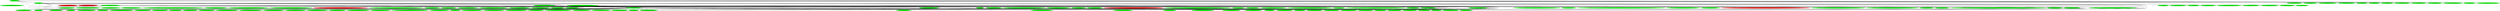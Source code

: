 strict digraph {


	"https://www.proficom.de/en/portfolio/lifecycle-management-integration" [ URL="?remoteUrl=https://www.proficom.de/en/portfolio/lifecycle-management-integration", fillcolor="green", style="filled",  weight=0 ];

	"https://www.linkedin.com/company/proficomag" [ URL="?remoteUrl=https://www.linkedin.com/company/proficomag", fillcolor="green", style="filled",  weight=0 ];

	"https://www.proficom.de/blog/tag/kuenstliche-intelligenz/" [ URL="?remoteUrl=https://www.proficom.de/blog/tag/kuenstliche-intelligenz/", fillcolor="green", style="filled",  weight=0 ];

	"https://www.proficom.de/team/tom-lange" [ URL="?remoteUrl=https://www.proficom.de/team/tom-lange", fillcolor="green", style="filled",  weight=0 ];

	"https://www.proficom.de/blog/tag/testen/" [ URL="?remoteUrl=https://www.proficom.de/blog/tag/testen/", fillcolor="green", style="filled",  weight=0 ];

	"https://www.proficom.de/portfolio/trainings/public-cloud" [ URL="?remoteUrl=https://www.proficom.de/portfolio/trainings/public-cloud", fillcolor="green", style="filled",  weight=0 ];

	"https://www.proficom.de" [ URL="?remoteUrl=https://www.proficom.de", fillcolor="green", style="filled",  weight=0 ];

	"https://www.proficom.de" -> "https://www.proficom.de/portfolio/software-support" [  weight=0 ];

	"https://www.proficom.de" -> "https://www.proficom.de/suche" [  weight=0 ];

	"https://www.proficom.de" -> "https://www.proficom.de/impressum" [  weight=0 ];

	"https://www.proficom.de" -> "javascript:linkTo_UnCryptMailto('ohssvGwyvmpjvt5kl', -7)" [  weight=0 ];

	"https://www.proficom.de" -> "https://www.proficom.de/portfolio/trainings" [  weight=0 ];

	"https://www.proficom.de" -> "https://www.proficom.de/karriere/jobs/bewerbungs-faq" [  weight=0 ];

	"https://www.proficom.de" -> "https://www.proficom.de/en" [  weight=0 ];

	"https://www.proficom.de" -> "https://www.proficom.de/karriere" [  weight=0 ];

	"https://www.proficom.de" -> "https://www.proficom.de/portfolio/application-performance-management" [  weight=0 ];

	"https://www.proficom.de" -> "https://www.proficom.de/portfolio/test-automation" [  weight=0 ];

	"https://www.proficom.de" -> "https://www.proficom.de/unternehmen/brand-kit" [  weight=0 ];

	"https://www.proficom.de" -> "https://www.proficom.de/unternehmen" [  weight=0 ];

	"https://www.proficom.de" -> "https://www.proficom.de/blog/wir-sind-offiziell-dynatrace-partner/" [  weight=0 ];

	"https://www.proficom.de" -> "https://www.proficom.de/unternehmen/team" [  weight=0 ];

	"https://www.proficom.de" -> "https://www.proficom.de/unternehmen/geschichte" [  weight=0 ];

	"https://www.proficom.de" -> "https://www.instagram.com/proficomde" [  weight=0 ];

	"https://www.proficom.de" -> "https://www.proficom.de/" [  weight=0 ];

	"https://www.proficom.de" -> "https://www.proficom.de/portfolio/lifecycle-management-integration" [  weight=0 ];

	"https://www.proficom.de" -> "https://www.proficom.de/portfolio/webinare" [  weight=0 ];

	"https://www.proficom.de" -> "https://www.proficom.de/portfolio/application-security" [  weight=0 ];

	"https://www.proficom.de" -> "tel:+49 (0) 351 440080" [  weight=0 ];

	"https://www.proficom.de" -> "https://www.proficom.de/blog" [  weight=0 ];

	"https://www.proficom.de" -> "https://www.proficom.de/portfolio/erfolgsfaktoren" [  weight=0 ];

	"https://www.proficom.de" -> "https://www.proficom.de/portfolio" [  weight=0 ];

	"https://www.proficom.de" -> "https://www.proficom.de/portfolio/agile-coaching" [  weight=0 ];

	"https://www.proficom.de" -> "https://www.proficom.de/portfolio/media-library" [  weight=0 ];

	"https://www.proficom.de" -> "https://www.proficom.de/blog/architekturwechsel-mit-selenium-grid-4-wie-gut-klappt-die-migration-zur-vorversion-und-was-sind-die-unterschiede/" [  weight=0 ];

	"https://www.proficom.de" -> "https://www.linkedin.com/company/proficomde" [  weight=0 ];

	"https://www.proficom.de" -> "https://www.proficom.de/portfolio/public-cloud" [  weight=0 ];

	"https://www.proficom.de" -> "https://www.proficom.de/unternehmen/referenzen" [  weight=0 ];

	"https://www.proficom.de" -> "https://www.proficom.de/unternehmen/partner" [  weight=0 ];

	"https://www.proficom.de" -> "https://www.proficom.de/datenschutz" [  weight=0 ];

	"https://www.proficom.de" -> "javascript:linkTo_UnCryptMailto('qjuuxIyaxorlxv7mn', -9)" [  weight=0 ];

	"https://www.proficom.de" -> "https://www.youtube.com/proficomde" [  weight=0 ];

	"https://www.proficom.de" -> "https://www.proficom.de/karriere/darum-proficom" [  weight=0 ];

	"https://www.proficom.de" -> "https://www.proficom.de/agb" [  weight=0 ];

	"https://www.proficom.de" -> "https://www.proficom.de/karriere/it-traineeprogramm" [  weight=0 ];

	"https://www.proficom.de" -> "https://www.proficom.de/portfolio/container" [  weight=0 ];

	"https://www.proficom.de" -> "https://www.proficom.de/karriere/darum-proficom/leben-in-dresden" [  weight=0 ];

	"https://www.proficom.de" -> "https://www.proficom.de/karriere/darum-proficom/benefits" [  weight=0 ];

	"https://www.proficom.de" -> "https://www.proficom.de/blog/testen-von-ki-risikofaktoren/" [  weight=0 ];

	"https://www.proficom.de" -> "https://www.proficom.de/karriere/jobs" [  weight=0 ];

	"https://www.proficom.de" -> "https://www.proficom.de" [  weight=0 ];

	"https://www.proficom.de" -> "https://www.proficom.de/blog/architekturwechsel-mit-selenium-grid-4-anwendung-in-der-praxis/" [  weight=0 ];

	"https://www.proficom.de" -> "https://www.proficom.de/portfolio/infrastructure-cloud-management" [  weight=0 ];

	"https://www.proficom.de/en/blog" [ URL="?remoteUrl=https://www.proficom.de/en/blog", fillcolor="green", style="filled",  weight=0 ];

	"https://www.proficom.de/blog/wir-sind-offiziell-dynatrace-partner/" [ URL="?remoteUrl=https://www.proficom.de/blog/wir-sind-offiziell-dynatrace-partner/", fillcolor="green", style="filled",  weight=0 ];

	"https://www.proficom.de/blog/wir-sind-offiziell-dynatrace-partner/" -> "https://www.linkedin.com/company/proficomag" [  weight=0 ];

	"https://www.proficom.de/blog/wir-sind-offiziell-dynatrace-partner/" -> "javascript:linkTo_UnCryptMailto('exiilWmolcfzlj5ab', -23)" [  weight=0 ];

	"https://www.proficom.de/blog/wir-sind-offiziell-dynatrace-partner/" -> "http://ct.de/-2467514" [  weight=0 ];

	"https://www.proficom.de/blog/wir-sind-offiziell-dynatrace-partner/" -> "https://www.xing.com/spi/shares/new?url=https%3A%2F%2Fwww.proficom.de%2Fblog%2Fwir-sind-offiziell-dynatrace-partner%2F" [  weight=0 ];

	"https://www.proficom.de/blog/wir-sind-offiziell-dynatrace-partner/" -> "https://www.proficom.de/portfolio/agile-coaching" [  weight=0 ];

	"https://www.proficom.de/blog/wir-sind-offiziell-dynatrace-partner/" -> "https://www.instagram.com/proficomde" [  weight=0 ];

	"https://www.proficom.de/blog/wir-sind-offiziell-dynatrace-partner/" -> "https://www.proficom.de/en/site-export" [  weight=0 ];

	"https://www.proficom.de/blog/wir-sind-offiziell-dynatrace-partner/" -> "https://www.proficom.de/karriere/it-traineeprogramm" [  weight=0 ];

	"https://www.proficom.de/blog/wir-sind-offiziell-dynatrace-partner/" -> "https://www.proficom.de/portfolio/lifecycle-management-integration" [  weight=0 ];

	"https://www.proficom.de/blog/wir-sind-offiziell-dynatrace-partner/" -> "https://www.proficom.de/agb" [  weight=0 ];

	"https://www.proficom.de/blog/wir-sind-offiziell-dynatrace-partner/" -> "https://www.proficom.de/blog/tag/application-performance-management/" [  weight=0 ];

	"https://www.proficom.de/blog/wir-sind-offiziell-dynatrace-partner/" -> "https://www.proficom.de" [  weight=0 ];

	"https://www.proficom.de/blog/wir-sind-offiziell-dynatrace-partner/" -> "https://www.proficom.de/unternehmen/partner" [  weight=0 ];

	"https://www.proficom.de/blog/wir-sind-offiziell-dynatrace-partner/" -> "https://www.proficom.de/blog/tag/dynatrace/" [  weight=0 ];

	"https://www.proficom.de/blog/wir-sind-offiziell-dynatrace-partner/" -> "https://www.proficom.de/blog" [  weight=0 ];

	"https://www.proficom.de/blog/wir-sind-offiziell-dynatrace-partner/" -> "https://www.proficom.de/blog/author/43c2e64a/" [  weight=0 ];

	"https://www.proficom.de/blog/wir-sind-offiziell-dynatrace-partner/" -> "https://www.proficom.de/portfolio/infrastructure-cloud-management" [  weight=0 ];

	"https://www.proficom.de/blog/wir-sind-offiziell-dynatrace-partner/" -> "https://www.linkedin.com/company/proficomde" [  weight=0 ];

	"https://www.proficom.de/blog/wir-sind-offiziell-dynatrace-partner/" -> "https://www.proficom.de/portfolio/application-security" [  weight=0 ];

	"https://www.proficom.de/blog/wir-sind-offiziell-dynatrace-partner/" -> "https://www.proficom.de/karriere/darum-proficom" [  weight=0 ];

	"https://www.proficom.de/blog/wir-sind-offiziell-dynatrace-partner/" -> "https://www.proficom.de/unternehmen/referenzen" [  weight=0 ];

	"https://www.proficom.de/blog/wir-sind-offiziell-dynatrace-partner/" -> "mailto://www.proficom.de?body=https%3A%2F%2Fwww.proficom.de%2Fblog%2Fwir-sind-offiziell-dynatrace-partner%2F&subject=Wir%20sind%20offizieller%20dynatrace-Partner%21" [  weight=0 ];

	"https://www.proficom.de/blog/wir-sind-offiziell-dynatrace-partner/" -> "https://www.proficom.de/unternehmen" [  weight=0 ];

	"https://www.proficom.de/blog/wir-sind-offiziell-dynatrace-partner/" -> "tel:+49 (0) 351 440080" [  weight=0 ];

	"https://www.proficom.de/blog/wir-sind-offiziell-dynatrace-partner/" -> "https://www.proficom.de/unternehmen/brand-kit" [  weight=0 ];

	"https://www.proficom.de/blog/wir-sind-offiziell-dynatrace-partner/" -> "https://www.linkedin.com/shareArticle?mini=true&url=https%3A%2F%2Fwww.proficom.de%2Fblog%2Fwir-sind-offiziell-dynatrace-partner%2F&title=Wir%20sind%20offizieller%20dynatrace-Partner%21" [  weight=0 ];

	"https://www.proficom.de/blog/wir-sind-offiziell-dynatrace-partner/" -> "https://www.proficom.de/portfolio/software-support" [  weight=0 ];

	"https://www.proficom.de/blog/wir-sind-offiziell-dynatrace-partner/" -> "https://www.proficom.de/" [  weight=0 ];

	"https://www.proficom.de/blog/wir-sind-offiziell-dynatrace-partner/" -> "https://www.proficom.de/site-export" [  weight=0 ];

	"https://www.proficom.de/blog/wir-sind-offiziell-dynatrace-partner/" -> "https://www.proficom.de/portfolio/application-performance-management" [  weight=0 ];

	"https://www.proficom.de/blog/wir-sind-offiziell-dynatrace-partner/" -> "https://www.proficom.de/impressum" [  weight=0 ];

	"https://www.proficom.de/blog/wir-sind-offiziell-dynatrace-partner/" -> "https://www.proficom.de/karriere/jobs" [  weight=0 ];

	"https://www.proficom.de/blog/wir-sind-offiziell-dynatrace-partner/" -> "https://www.xing.com/pages/proficomag" [  weight=0 ];

	"https://www.proficom.de/blog/wir-sind-offiziell-dynatrace-partner/" -> "https://www.proficom.de/portfolio/test-automation" [  weight=0 ];

	"https://www.proficom.de/blog/wir-sind-offiziell-dynatrace-partner/" -> "https://www.proficom.de/portfolio/erfolgsfaktoren" [  weight=0 ];

	"https://www.proficom.de/blog/wir-sind-offiziell-dynatrace-partner/" -> "https://www.proficom.de/karriere/jobs/bewerbungs-faq" [  weight=0 ];

	"https://www.proficom.de/blog/wir-sind-offiziell-dynatrace-partner/" -> "https://www.proficom.de/portfolio" [  weight=0 ];

	"https://www.proficom.de/blog/wir-sind-offiziell-dynatrace-partner/" -> "https://www.proficom.de/karriere/darum-proficom/leben-in-dresden" [  weight=0 ];

	"https://www.proficom.de/blog/wir-sind-offiziell-dynatrace-partner/" -> "https://www.proficom.de/suche" [  weight=0 ];

	"https://www.proficom.de/blog/wir-sind-offiziell-dynatrace-partner/" -> "https://www.proficom.de/portfolio/public-cloud" [  weight=0 ];

	"https://www.proficom.de/blog/wir-sind-offiziell-dynatrace-partner/" -> "https://www.proficom.de/portfolio/webinare" [  weight=0 ];

	"https://www.proficom.de/blog/wir-sind-offiziell-dynatrace-partner/" -> "https://www.proficom.de/blog/category/portfolio/" [  weight=0 ];

	"https://www.proficom.de/blog/wir-sind-offiziell-dynatrace-partner/" -> "https://www.proficom.de/karriere/darum-proficom/benefits" [  weight=0 ];

	"https://www.proficom.de/blog/wir-sind-offiziell-dynatrace-partner/" -> "https://www.proficom.de/blog//app/uploads/2022/09/Teaser_dynatrace-scaled.jpg" [  weight=0 ];

	"https://www.proficom.de/blog/wir-sind-offiziell-dynatrace-partner/" -> "https://www.proficom.de/portfolio/trainings" [  weight=0 ];

	"https://www.proficom.de/blog/wir-sind-offiziell-dynatrace-partner/" -> "https://www.proficom.de/karriere" [  weight=0 ];

	"https://www.proficom.de/blog/wir-sind-offiziell-dynatrace-partner/" -> "https://www.proficom.de/unternehmen/geschichte" [  weight=0 ];

	"https://www.proficom.de/blog/wir-sind-offiziell-dynatrace-partner/" -> "https://www.proficom.de/unternehmen/team" [  weight=0 ];

	"https://www.proficom.de/blog/wir-sind-offiziell-dynatrace-partner/" -> "https://www.facebook.com/sharer/sharer.php?u=https%3A%2F%2Fwww.proficom.de%2Fblog%2Fwir-sind-offiziell-dynatrace-partner%2F" [  weight=0 ];

	"https://www.proficom.de/blog/wir-sind-offiziell-dynatrace-partner/" -> "https://api.whatsapp.com/send?text=https%3A%2F%2Fwww.proficom.de%2Fblog%2Fwir-sind-offiziell-dynatrace-partner%2F%20Wir%20sind%20offizieller%20dynatrace-Partner%21" [  weight=0 ];

	"https://www.proficom.de/blog/wir-sind-offiziell-dynatrace-partner/" -> "https://www.proficom.de/portfolio/media-library" [  weight=0 ];

	"https://www.proficom.de/blog/wir-sind-offiziell-dynatrace-partner/" -> "https://www.youtube.com/proficomde" [  weight=0 ];

	"https://www.proficom.de/blog/wir-sind-offiziell-dynatrace-partner/" -> "https://www.proficom.de/team/proficom" [  weight=0 ];

	"https://www.proficom.de/blog/wir-sind-offiziell-dynatrace-partner/" -> "javascript:linkTo_UnCryptMailto('mfqqtEuwtknhtr3ij', -5)" [  weight=0 ];

	"https://www.proficom.de/blog/wir-sind-offiziell-dynatrace-partner/" -> "https://www.proficom.de/portfolio/container" [  weight=0 ];

	"https://www.proficom.de/blog/wir-sind-offiziell-dynatrace-partner/" -> "https://www.proficom.de/datenschutz" [  weight=0 ];

	"javascript:linkTo_UnCryptMailto('ohssvGwyvmpjvt5kl', -7)" [ URL="?remoteUrl=javascript:linkTo_UnCryptMailto('ohssvGwyvmpjvt5kl', -7)", fillcolor="red", style="filled",  weight=0 ];

	"https://www.proficom.de/en/portfolio/media-library" [ URL="?remoteUrl=https://www.proficom.de/en/portfolio/media-library", fillcolor="green", style="filled",  weight=0 ];

	"https://www.proficom.de/blog/author/6bea04fb/" [ URL="?remoteUrl=https://www.proficom.de/blog/author/6bea04fb/", fillcolor="green", style="filled",  weight=0 ];

	"https://www.proficom.de/blog/events" [ URL="?remoteUrl=https://www.proficom.de/blog/events", fillcolor="green", style="filled",  weight=0 ];

	"https://www.proficom.de/blog/architekturwechsel-mit-selenium-grid-4-wie-gut-klappt-die-migration-zur-vorversion-und-was-sind-die-unterschiede" [ URL="?remoteUrl=https://www.proficom.de/blog/architekturwechsel-mit-selenium-grid-4-wie-gut-klappt-die-migration-zur-vorversion-und-was-sind-die-unterschiede", fillcolor="green", style="filled",  weight=0 ];

	"https://www.proficom.de/en/portfolio/webinars" [ URL="?remoteUrl=https://www.proficom.de/en/portfolio/webinars", fillcolor="green", style="filled",  weight=0 ];

	"https://www.proficom.de/en/portfolio/application-performance-management" [ URL="?remoteUrl=https://www.proficom.de/en/portfolio/application-performance-management", fillcolor="green", style="filled",  weight=0 ];

	"https://www.proficom.de/blog//app/uploads/2022/09/Teaser_dynatrace-scaled.jpg" [ URL="?remoteUrl=https://www.proficom.de/blog//app/uploads/2022/09/Teaser_dynatrace-scaled.jpg", fillcolor="green", style="filled",  weight=0 ];

	"https://www.proficom.de/portfolio/trainings/angebot/ansible-basics-1-1" [ URL="?remoteUrl=https://www.proficom.de/portfolio/trainings/angebot/ansible-basics-1-1", fillcolor="green", style="filled",  weight=0 ];

	"https://www.proficom.de/blog/testen-von-ki-qualitaetsmerkmale-im-fokus/" [ URL="?remoteUrl=https://www.proficom.de/blog/testen-von-ki-qualitaetsmerkmale-im-fokus/", fillcolor="green", style="filled",  weight=0 ];

	"https://www.proficom.de/unternehmen/partner" [ URL="?remoteUrl=https://www.proficom.de/unternehmen/partner", fillcolor="green", style="filled",  weight=0 ];

	"https://www.proficom.de/en" [ URL="?remoteUrl=https://www.proficom.de/en", fillcolor="green", style="filled",  weight=0 ];

	"https://www.proficom.de/en" -> "https://www.proficom.de/en/portfolio/success-factors" [  weight=0 ];

	"https://www.proficom.de/en" -> "https://www.linkedin.com/company/proficomde" [  weight=0 ];

	"https://www.proficom.de/en" -> "https://www.proficom.de/en/portfolio/software-support" [  weight=0 ];

	"https://www.proficom.de/en" -> "https://www.proficom.de/en/portfolio/trainings" [  weight=0 ];

	"https://www.proficom.de/en" -> "tel:+49 (0) 351 440080" [  weight=0 ];

	"https://www.proficom.de/en" -> "https://www.proficom.de/en/company" [  weight=0 ];

	"https://www.proficom.de/en" -> "https://www.proficom.de/en/portfolio/media-library" [  weight=0 ];

	"https://www.proficom.de/en" -> "https://www.proficom.de/en/portfolio/container" [  weight=0 ];

	"https://www.proficom.de/en" -> "javascript:linkTo_UnCryptMailto('tmxxaLbdaruoay:pq', -12)" [  weight=0 ];

	"https://www.proficom.de/en" -> "https://www.proficom.de/en/portfolio/public-cloud" [  weight=0 ];

	"https://www.proficom.de/en" -> "https://www.proficom.de/en/blog" [  weight=0 ];

	"https://www.proficom.de/en" -> "https://www.instagram.com/proficomde" [  weight=0 ];

	"https://www.proficom.de/en" -> "https://www.proficom.de/en/privacy-policy" [  weight=0 ];

	"https://www.proficom.de/en" -> "https://www.proficom.de/en/portfolio/application-security" [  weight=0 ];

	"https://www.proficom.de/en" -> "https://www.proficom.de/en/portfolio/test-automation" [  weight=0 ];

	"https://www.proficom.de/en" -> "https://www.proficom.de/en/suche" [  weight=0 ];

	"https://www.proficom.de/en" -> "https://www.proficom.de/en/portfolio/webinars" [  weight=0 ];

	"https://www.proficom.de/en" -> "https://www.proficom.de" [  weight=0 ];

	"https://www.proficom.de/en" -> "https://www.proficom.de/en/career" [  weight=0 ];

	"https://www.proficom.de/en" -> "https://www.proficom.de/en/portfolio" [  weight=0 ];

	"https://www.proficom.de/en" -> "https://www.proficom.de/" [  weight=0 ];

	"https://www.proficom.de/en" -> "https://www.proficom.de/en/company/references" [  weight=0 ];

	"https://www.proficom.de/en" -> "https://www.proficom.de/en/company/partners" [  weight=0 ];

	"https://www.proficom.de/en" -> "https://www.proficom.de/en/company/history" [  weight=0 ];

	"https://www.proficom.de/en" -> "https://www.youtube.com/proficomde" [  weight=0 ];

	"https://www.proficom.de/en" -> "https://www.proficom.de/en" [  weight=0 ];

	"https://www.proficom.de/en" -> "https://www.proficom.de/en/portfolio/lifecycle-management-integration" [  weight=0 ];

	"https://www.proficom.de/en" -> "javascript:linkTo_UnCryptMailto('wpaadOegduxrdb-st', -15)" [  weight=0 ];

	"https://www.proficom.de/en" -> "https://www.proficom.de/blog/events" [  weight=0 ];

	"https://www.proficom.de/en" -> "https://www.proficom.de/en/imprint" [  weight=0 ];

	"https://www.proficom.de/en" -> "https://www.proficom.de/en/portfolio/application-performance-management" [  weight=0 ];

	"https://www.proficom.de/en" -> "https://www.proficom.de/en/portfolio/infrastructure-cloud-management" [  weight=0 ];

	"javascript:linkTo_UnCryptMailto('halloZproficom8de', -26)" [ URL="?remoteUrl=javascript:linkTo_UnCryptMailto('halloZproficom8de', -26)", fillcolor="green", style="filled",  weight=0 ];

	"javascript:linkTo_UnCryptMailto('qjuuxIyaxorlxv7mn', -9)" [ URL="?remoteUrl=javascript:linkTo_UnCryptMailto('qjuuxIyaxorlxv7mn', -9)", fillcolor="red", style="filled",  weight=0 ];

	"https://www.linkedin.com/in/michael-l%C3%B6tzsch-a382a0149/" [ URL="?remoteUrl=https://www.linkedin.com/in/michael-l%C3%B6tzsch-a382a0149/", fillcolor="green", style="filled",  weight=0 ];

	"https://www.proficom.de/portfolio/public-cloud/weg-in-die-cloud" [ URL="?remoteUrl=https://www.proficom.de/portfolio/public-cloud/weg-in-die-cloud", fillcolor="green", style="filled",  weight=0 ];

	"https://www.proficom.de/impressum" [ URL="?remoteUrl=https://www.proficom.de/impressum", fillcolor="green", style="filled",  weight=0 ];

	"https://www.proficom.de/" [ URL="?remoteUrl=https://www.proficom.de/", fillcolor="green", style="filled",  weight=0 ];

	"https://www.proficom.de/team/franz-nolasco" [ URL="?remoteUrl=https://www.proficom.de/team/franz-nolasco", fillcolor="green", style="filled",  weight=0 ];

	"https://www.proficom.de/portfolio/public-cloud/cloud-automation" [ URL="?remoteUrl=https://www.proficom.de/portfolio/public-cloud/cloud-automation", fillcolor="green", style="filled",  weight=0 ];

	"javascript:linkTo_UnCryptMailto('mfqqtEuwtknhtr3ij', -5)" [ URL="?remoteUrl=javascript:linkTo_UnCryptMailto('mfqqtEuwtknhtr3ij', -5)", fillcolor="green", style="filled",  weight=0 ];

	"https://www.proficom.de/blog/testen-von-ki-ein-tiefer-einblick/" [ URL="?remoteUrl=https://www.proficom.de/blog/testen-von-ki-ein-tiefer-einblick/", fillcolor="green", style="filled",  weight=0 ];

	"https://www.proficom.de/en/company/references" [ URL="?remoteUrl=https://www.proficom.de/en/company/references", fillcolor="green", style="filled",  weight=0 ];

	"https://www.xing.com/profile/Michael_Loetzsch2/cv" [ URL="?remoteUrl=https://www.xing.com/profile/Michael_Loetzsch2/cv", fillcolor="green", style="filled",  weight=0 ];

	"https://www.proficom.de/blog" [ URL="?remoteUrl=https://www.proficom.de/blog", fillcolor="green", style="filled",  weight=0 ];

	"https://www.proficom.de/portfolio/test-automation" [ URL="?remoteUrl=https://www.proficom.de/portfolio/test-automation", fillcolor="green", style="filled",  weight=0 ];

	"https://www.xing.com/pages/proficomag" [ URL="?remoteUrl=https://www.xing.com/pages/proficomag", fillcolor="green", style="filled",  weight=0 ];

	"https://www.instagram.com/proficomde" [ URL="?remoteUrl=https://www.instagram.com/proficomde", fillcolor="green", style="filled",  weight=0 ];

	"https://www.linkedin.com/shareArticle?mini=true&url=https%3A%2F%2Fwww.proficom.de%2Fblog%2Ftesten-von-ki-risikofaktoren%2F&title=Testen%20von%20KI%3A%20Risikofaktoren" [ URL="?remoteUrl=https://www.linkedin.com/shareArticle?mini=true&url=https%3A%2F%2Fwww.proficom.de%2Fblog%2Ftesten-von-ki-risikofaktoren%2F&title=Testen%20von%20KI%3A%20Risikofaktoren", fillcolor="green", style="filled",  weight=0 ];

	"https://api.whatsapp.com/send?text=https%3A%2F%2Fwww.proficom.de%2Fblog%2Farchitekturwechsel-mit-selenium-grid-4-anwendung-in-der-praxis%2F%20Architekturwechsel%20mit%20Selenium%20Grid%204%20%E2%80%93%20Anwendung%20in%20der%20Praxis" [ URL="?remoteUrl=https://api.whatsapp.com/send?text=https%3A%2F%2Fwww.proficom.de%2Fblog%2Farchitekturwechsel-mit-selenium-grid-4-anwendung-in-der-praxis%2F%20Architekturwechsel%20mit%20Selenium%20Grid%204%20%E2%80%93%20Anwendung%20in%20der%20Praxis", fillcolor="green", style="filled",  weight=0 ];

	"https://www.proficom.de/blog/architekturwechsel-mit-selenium-grid-4-wie-gut-klappt-die-migration-zur-vorversion-und-was-sind-die-unterschiede/" [ URL="?remoteUrl=https://www.proficom.de/blog/architekturwechsel-mit-selenium-grid-4-wie-gut-klappt-die-migration-zur-vorversion-und-was-sind-die-unterschiede/", fillcolor="green", style="filled",  weight=0 ];

	"https://www.proficom.de/unternehmen/team" [ URL="?remoteUrl=https://www.proficom.de/unternehmen/team", fillcolor="green", style="filled",  weight=0 ];

	"https://www.wired.com/story/chatgpt-poem-forever-security-roundup/" [ URL="?remoteUrl=https://www.wired.com/story/chatgpt-poem-forever-security-roundup/", fillcolor="green", style="filled",  weight=0 ];

	"https://www.proficom.de/karriere/darum-proficom" [ URL="?remoteUrl=https://www.proficom.de/karriere/darum-proficom", fillcolor="green", style="filled",  weight=0 ];

	"https://api.whatsapp.com/send?text=https%3A%2F%2Fwww.proficom.de%2Fblog%2Fwir-sind-offiziell-dynatrace-partner%2F%20Wir%20sind%20offizieller%20dynatrace-Partner%21" [ URL="?remoteUrl=https://api.whatsapp.com/send?text=https%3A%2F%2Fwww.proficom.de%2Fblog%2Fwir-sind-offiziell-dynatrace-partner%2F%20Wir%20sind%20offizieller%20dynatrace-Partner%21", fillcolor="green", style="filled",  weight=0 ];

	"https://www.proficom.de/blog/so-entsteht-eine-proficom-webinarserie/" [ URL="?remoteUrl=https://www.proficom.de/blog/so-entsteht-eine-proficom-webinarserie/", fillcolor="green", style="filled",  weight=0 ];

	"tel:+49 (0) 351 440080" [ URL="?remoteUrl=tel:+49 (0) 351 440080", fillcolor="green", style="filled",  weight=0 ];

	"https://www.proficom.de/en/company" [ URL="?remoteUrl=https://www.proficom.de/en/company", fillcolor="green", style="filled",  weight=0 ];

	"https://www.proficom.de/en/career" [ URL="?remoteUrl=https://www.proficom.de/en/career", fillcolor="green", style="filled",  weight=0 ];

	"https://www.xing.com/spi/shares/new?url=https%3A%2F%2Fwww.proficom.de%2Fblog%2Ftesten-von-ki-risikofaktoren%2F" [ URL="?remoteUrl=https://www.xing.com/spi/shares/new?url=https%3A%2F%2Fwww.proficom.de%2Fblog%2Ftesten-von-ki-risikofaktoren%2F", fillcolor="green", style="filled",  weight=0 ];

	"https://www.proficom.de/karriere/jobs/bewerbungs-faq" [ URL="?remoteUrl=https://www.proficom.de/karriere/jobs/bewerbungs-faq", fillcolor="green", style="filled",  weight=0 ];

	"https://www.proficom.de/en/privacy-policy" [ URL="?remoteUrl=https://www.proficom.de/en/privacy-policy", fillcolor="green", style="filled",  weight=0 ];

	"https://www.linkedin.com/company/proficomde" [ URL="?remoteUrl=https://www.linkedin.com/company/proficomde", fillcolor="green", style="filled",  weight=0 ];

	"mailto://www.proficom.de?body=https%3A%2F%2Fwww.proficom.de%2Fblog%2Fwir-sind-offiziell-dynatrace-partner%2F&subject=Wir%20sind%20offizieller%20dynatrace-Partner%21" [ URL="?remoteUrl=mailto://www.proficom.de?body=https%3A%2F%2Fwww.proficom.de%2Fblog%2Fwir-sind-offiziell-dynatrace-partner%2F&subject=Wir%20sind%20offizieller%20dynatrace-Partner%21", fillcolor="red", style="filled",  weight=0 ];

	"https://www.proficom.de/en/portfolio/trainings" [ URL="?remoteUrl=https://www.proficom.de/en/portfolio/trainings", fillcolor="green", style="filled",  weight=0 ];

	"https://www.proficom.de/blog//app/uploads/2024/01/202402_Selenium-Grid-3-auf-4_fnolasco_part2.jpg" [ URL="?remoteUrl=https://www.proficom.de/blog//app/uploads/2024/01/202402_Selenium-Grid-3-auf-4_fnolasco_part2.jpg", fillcolor="green", style="filled",  weight=0 ];

	"https://www.facebook.com/sharer/sharer.php?u=https%3A%2F%2Fwww.proficom.de%2Fblog%2Ftesten-von-ki-risikofaktoren%2F" [ URL="?remoteUrl=https://www.facebook.com/sharer/sharer.php?u=https%3A%2F%2Fwww.proficom.de%2Fblog%2Ftesten-von-ki-risikofaktoren%2F", fillcolor="green", style="filled",  weight=0 ];

	"https://www.proficom.de/unternehmen/geschichte" [ URL="?remoteUrl=https://www.proficom.de/unternehmen/geschichte", fillcolor="green", style="filled",  weight=0 ];

	"https://www.proficom.de/en/portfolio/container" [ URL="?remoteUrl=https://www.proficom.de/en/portfolio/container", fillcolor="green", style="filled",  weight=0 ];

	"https://www.proficom.de/blog/category/portfolio/" [ URL="?remoteUrl=https://www.proficom.de/blog/category/portfolio/", fillcolor="green", style="filled",  weight=0 ];

	"https://www.proficom.de/portfolio/public-cloud/cloud-security" [ URL="?remoteUrl=https://www.proficom.de/portfolio/public-cloud/cloud-security", fillcolor="green", style="filled",  weight=0 ];

	"https://www.proficom.de/blog/automatisierung-und-application-monitoring-wir-waren-beim-accompio-it-expert-day/" [ URL="?remoteUrl=https://www.proficom.de/blog/automatisierung-und-application-monitoring-wir-waren-beim-accompio-it-expert-day/", fillcolor="green", style="filled",  weight=0 ];

	"https://www.youtube.com/proficomde" [ URL="?remoteUrl=https://www.youtube.com/proficomde", fillcolor="green", style="filled",  weight=0 ];

	"https://www.proficom.de/blog/author/43c2e64a/" [ URL="?remoteUrl=https://www.proficom.de/blog/author/43c2e64a/", fillcolor="green", style="filled",  weight=0 ];

	"https://www.proficom.de/en/portfolio/success-factors" [ URL="?remoteUrl=https://www.proficom.de/en/portfolio/success-factors", fillcolor="green", style="filled",  weight=0 ];

	"https://www.proficom.de/team/proficom" [ URL="?remoteUrl=https://www.proficom.de/team/proficom", fillcolor="green", style="filled",  weight=0 ];

	"https://www.proficom.de/en/site-export" [ URL="?remoteUrl=https://www.proficom.de/en/site-export", fillcolor="green", style="filled",  weight=0 ];

	"https://www.proficom.de/en/company/history" [ URL="?remoteUrl=https://www.proficom.de/en/company/history", fillcolor="green", style="filled",  weight=0 ];

	"mailto://www.proficom.de?body=https%3A%2F%2Fwww.proficom.de%2Fblog%2Ftesten-von-ki-risikofaktoren%2F&subject=Testen%20von%20KI%3A%20Risikofaktoren" [ URL="?remoteUrl=mailto://www.proficom.de?body=https%3A%2F%2Fwww.proficom.de%2Fblog%2Ftesten-von-ki-risikofaktoren%2F&subject=Testen%20von%20KI%3A%20Risikofaktoren", fillcolor="red", style="filled",  weight=0 ];

	"https://www.proficom.de/portfolio/container" [ URL="?remoteUrl=https://www.proficom.de/portfolio/container", fillcolor="green", style="filled",  weight=0 ];

	"javascript:linkTo_UnCryptMailto('wpaadOegduxrdb-st', -15)" [ URL="?remoteUrl=javascript:linkTo_UnCryptMailto('wpaadOegduxrdb-st', -15)", fillcolor="green", style="filled",  weight=0 ];

	"javascript:linkTo_UnCryptMailto('gzkknYoqnehbnl7cd', -25)" [ URL="?remoteUrl=javascript:linkTo_UnCryptMailto('gzkknYoqnehbnl7cd', -25)", fillcolor="green", style="filled",  weight=0 ];

	"https://www.proficom.de/blog/tag/dynatrace/" [ URL="?remoteUrl=https://www.proficom.de/blog/tag/dynatrace/", fillcolor="green", style="filled",  weight=0 ];

	"https://www.proficom.de/en/suche" [ URL="?remoteUrl=https://www.proficom.de/en/suche", fillcolor="green", style="filled",  weight=0 ];

	"https://api.whatsapp.com/send?text=https%3A%2F%2Fwww.proficom.de%2Fblog%2Ftesten-von-ki-risikofaktoren%2F%20Testen%20von%20KI%3A%20Risikofaktoren" [ URL="?remoteUrl=https://api.whatsapp.com/send?text=https%3A%2F%2Fwww.proficom.de%2Fblog%2Ftesten-von-ki-risikofaktoren%2F%20Testen%20von%20KI%3A%20Risikofaktoren", fillcolor="green", style="filled",  weight=0 ];

	"https://www.proficom.de/portfolio/application-performance-management" [ URL="?remoteUrl=https://www.proficom.de/portfolio/application-performance-management", fillcolor="green", style="filled",  weight=0 ];

	"https://www.proficom.de/karriere/darum-proficom/benefits" [ URL="?remoteUrl=https://www.proficom.de/karriere/darum-proficom/benefits", fillcolor="green", style="filled",  weight=0 ];

	"https://www.proficom.de/blog/tag/testen-von-ki" [ URL="?remoteUrl=https://www.proficom.de/blog/tag/testen-von-ki", fillcolor="green", style="filled",  weight=0 ];

	"javascript:linkTo_UnCryptMailto('exiilWmolcfzlj5ab', -23)" [ URL="?remoteUrl=javascript:linkTo_UnCryptMailto('exiilWmolcfzlj5ab', -23)", fillcolor="green", style="filled",  weight=0 ];

	"https://www.proficom.de/blog/testen-von-ki-risikofaktoren/" [ URL="?remoteUrl=https://www.proficom.de/blog/testen-von-ki-risikofaktoren/", fillcolor="green", style="filled",  weight=0 ];

	"https://www.proficom.de/blog/testen-von-ki-risikofaktoren/" -> "https://www.proficom.de/unternehmen/brand-kit" [  weight=0 ];

	"https://www.proficom.de/blog/testen-von-ki-risikofaktoren/" -> "https://www.proficom.de/karriere/jobs/bewerbungs-faq" [  weight=0 ];

	"https://www.proficom.de/blog/testen-von-ki-risikofaktoren/" -> "https://www.proficom.de/portfolio/erfolgsfaktoren" [  weight=0 ];

	"https://www.proficom.de/blog/testen-von-ki-risikofaktoren/" -> "https://www.linkedin.com/company/proficomde" [  weight=0 ];

	"https://www.proficom.de/blog/testen-von-ki-risikofaktoren/" -> "https://www.proficom.de/unternehmen/geschichte" [  weight=0 ];

	"https://www.proficom.de/blog/testen-von-ki-risikofaktoren/" -> "https://www.proficom.de/en/site-export" [  weight=0 ];

	"https://www.proficom.de/blog/testen-von-ki-risikofaktoren/" -> "https://www.proficom.de/portfolio/media-library" [  weight=0 ];

	"https://www.proficom.de/blog/testen-von-ki-risikofaktoren/" -> "https://www.proficom.de/blog/tag/testen-von-ki/" [  weight=0 ];

	"https://www.proficom.de/blog/testen-von-ki-risikofaktoren/" -> "https://www.proficom.de/portfolio/container" [  weight=0 ];

	"https://www.proficom.de/blog/testen-von-ki-risikofaktoren/" -> "https://www.proficom.de/blog/testen-von-ki-ein-tiefer-einblick/" [  weight=0 ];

	"https://www.proficom.de/blog/testen-von-ki-risikofaktoren/" -> "https://www.proficom.de/suche" [  weight=0 ];

	"https://www.proficom.de/blog/testen-von-ki-risikofaktoren/" -> "https://www.istqb.org/certifications/artificial-inteligence-tester" [  weight=0 ];

	"https://www.proficom.de/blog/testen-von-ki-risikofaktoren/" -> "https://www.youtube.com/proficomde" [  weight=0 ];

	"https://www.proficom.de/blog/testen-von-ki-risikofaktoren/" -> "https://www.linkedin.com/shareArticle?mini=true&url=https%3A%2F%2Fwww.proficom.de%2Fblog%2Ftesten-von-ki-risikofaktoren%2F&title=Testen%20von%20KI%3A%20Risikofaktoren" [  weight=0 ];

	"https://www.proficom.de/blog/testen-von-ki-risikofaktoren/" -> "https://www.proficom.de/blog/testen-von-ki-qualitaetsmerkmale-im-fokus/" [  weight=0 ];

	"https://www.proficom.de/blog/testen-von-ki-risikofaktoren/" -> "https://www.proficom.de/blog/author/6bea04fb/" [  weight=0 ];

	"https://www.proficom.de/blog/testen-von-ki-risikofaktoren/" -> "https://www.proficom.de/karriere/jobs" [  weight=0 ];

	"https://www.proficom.de/blog/testen-von-ki-risikofaktoren/" -> "https://www.proficom.de/unternehmen/team" [  weight=0 ];

	"https://www.proficom.de/blog/testen-von-ki-risikofaktoren/" -> "https://www.proficom.de/team/tom-lange" [  weight=0 ];

	"https://www.proficom.de/blog/testen-von-ki-risikofaktoren/" -> "https://www.facebook.com/sharer/sharer.php?u=https%3A%2F%2Fwww.proficom.de%2Fblog%2Ftesten-von-ki-risikofaktoren%2F" [  weight=0 ];

	"https://www.proficom.de/blog/testen-von-ki-risikofaktoren/" -> "https://www.proficom.de/portfolio/trainings" [  weight=0 ];

	"https://www.proficom.de/blog/testen-von-ki-risikofaktoren/" -> "https://www.proficom.de/portfolio/public-cloud" [  weight=0 ];

	"https://www.proficom.de/blog/testen-von-ki-risikofaktoren/" -> "https://www.proficom.de/portfolio/application-security" [  weight=0 ];

	"https://www.proficom.de/blog/testen-von-ki-risikofaktoren/" -> "https://www.proficom.de/unternehmen/partner" [  weight=0 ];

	"https://www.proficom.de/blog/testen-von-ki-risikofaktoren/" -> "https://www.proficom.de/unternehmen" [  weight=0 ];

	"https://www.proficom.de/blog/testen-von-ki-risikofaktoren/" -> "https://www.proficom.de/blog//app/uploads/2024/03/20240214_Testen-von-KI_tlange.jpg" [  weight=0 ];

	"https://www.proficom.de/blog/testen-von-ki-risikofaktoren/" -> "https://www.proficom.de/portfolio/lifecycle-management-integration" [  weight=0 ];

	"https://www.proficom.de/blog/testen-von-ki-risikofaktoren/" -> "https://www.instagram.com/proficomde" [  weight=0 ];

	"https://www.proficom.de/blog/testen-von-ki-risikofaktoren/" -> "https://www.proficom.de/blog/tag/kuenstliche-intelligenz/" [  weight=0 ];

	"https://www.proficom.de/blog/testen-von-ki-risikofaktoren/" -> "https://www.proficom.de/unternehmen/referenzen" [  weight=0 ];

	"https://www.proficom.de/blog/testen-von-ki-risikofaktoren/" -> "https://www.proficom.de/impressum" [  weight=0 ];

	"https://www.proficom.de/blog/testen-von-ki-risikofaktoren/" -> "https://api.whatsapp.com/send?text=https%3A%2F%2Fwww.proficom.de%2Fblog%2Ftesten-von-ki-risikofaktoren%2F%20Testen%20von%20KI%3A%20Risikofaktoren" [  weight=0 ];

	"https://www.proficom.de/blog/testen-von-ki-risikofaktoren/" -> "https://www.proficom.de/blog" [  weight=0 ];

	"https://www.proficom.de/blog/testen-von-ki-risikofaktoren/" -> "https://www.proficom.de/" [  weight=0 ];

	"https://www.proficom.de/blog/testen-von-ki-risikofaktoren/" -> "tel:+49 (0) 351 440080" [  weight=0 ];

	"https://www.proficom.de/blog/testen-von-ki-risikofaktoren/" -> "javascript:linkTo_UnCryptMailto('tmxxaLbdaruoay:pq', -12)" [  weight=0 ];

	"https://www.proficom.de/blog/testen-von-ki-risikofaktoren/" -> "https://www.proficom.de/portfolio/webinare" [  weight=0 ];

	"https://www.proficom.de/blog/testen-von-ki-risikofaktoren/" -> "http://ct.de/-2467514" [  weight=0 ];

	"https://www.proficom.de/blog/testen-von-ki-risikofaktoren/" -> "https://www.proficom.de/blog/tag/testen-von-ki" [  weight=0 ];

	"https://www.proficom.de/blog/testen-von-ki-risikofaktoren/" -> "https://www.proficom.de/karriere/darum-proficom" [  weight=0 ];

	"https://www.proficom.de/blog/testen-von-ki-risikofaktoren/" -> "javascript:linkTo_UnCryptMailto('halloZproficom8de', -26)" [  weight=0 ];

	"https://www.proficom.de/blog/testen-von-ki-risikofaktoren/" -> "https://www.proficom.de/datenschutz" [  weight=0 ];

	"https://www.proficom.de/blog/testen-von-ki-risikofaktoren/" -> "https://www.proficom.de/agb" [  weight=0 ];

	"https://www.proficom.de/blog/testen-von-ki-risikofaktoren/" -> "https://www.proficom.de/portfolio/agile-coaching" [  weight=0 ];

	"https://www.proficom.de/blog/testen-von-ki-risikofaktoren/" -> "https://www.proficom.de/karriere/darum-proficom/leben-in-dresden" [  weight=0 ];

	"https://www.proficom.de/blog/testen-von-ki-risikofaktoren/" -> "https://www.wired.com/story/chatgpt-poem-forever-security-roundup/" [  weight=0 ];

	"https://www.proficom.de/blog/testen-von-ki-risikofaktoren/" -> "https://www.xing.com/spi/shares/new?url=https%3A%2F%2Fwww.proficom.de%2Fblog%2Ftesten-von-ki-risikofaktoren%2F" [  weight=0 ];

	"https://www.proficom.de/blog/testen-von-ki-risikofaktoren/" -> "https://www.proficom.de/portfolio/test-automation" [  weight=0 ];

	"https://www.proficom.de/blog/testen-von-ki-risikofaktoren/" -> "https://www.proficom.de" [  weight=0 ];

	"https://www.proficom.de/blog/testen-von-ki-risikofaktoren/" -> "https://www.proficom.de/portfolio/software-support" [  weight=0 ];

	"https://www.proficom.de/blog/testen-von-ki-risikofaktoren/" -> "https://www.proficom.de/portfolio/application-performance-management" [  weight=0 ];

	"https://www.proficom.de/blog/testen-von-ki-risikofaktoren/" -> "https://www.proficom.de/blog/tag/testen/" [  weight=0 ];

	"https://www.proficom.de/blog/testen-von-ki-risikofaktoren/" -> "https://www.proficom.de/portfolio/infrastructure-cloud-management" [  weight=0 ];

	"https://www.proficom.de/blog/testen-von-ki-risikofaktoren/" -> "https://www.proficom.de/karriere/it-traineeprogramm" [  weight=0 ];

	"https://www.proficom.de/blog/testen-von-ki-risikofaktoren/" -> "https://www.proficom.de/karriere/darum-proficom/benefits" [  weight=0 ];

	"https://www.proficom.de/blog/testen-von-ki-risikofaktoren/" -> "https://www.proficom.de/blog/testen-von-kuenstlicher-intelligenz/" [  weight=0 ];

	"https://www.proficom.de/blog/testen-von-ki-risikofaktoren/" -> "https://www.proficom.de/site-export" [  weight=0 ];

	"https://www.proficom.de/blog/testen-von-ki-risikofaktoren/" -> "https://www.proficom.de/blog/category/portfolio/" [  weight=0 ];

	"https://www.proficom.de/blog/testen-von-ki-risikofaktoren/" -> "https://www.proficom.de/karriere" [  weight=0 ];

	"https://www.proficom.de/blog/testen-von-ki-risikofaktoren/" -> "mailto://www.proficom.de?body=https%3A%2F%2Fwww.proficom.de%2Fblog%2Ftesten-von-ki-risikofaktoren%2F&subject=Testen%20von%20KI%3A%20Risikofaktoren" [  weight=0 ];

	"https://www.proficom.de/blog/testen-von-ki-risikofaktoren/" -> "https://www.proficom.de/portfolio" [  weight=0 ];

	"https://www.proficom.de/en/portfolio/test-automation" [ URL="?remoteUrl=https://www.proficom.de/en/portfolio/test-automation", fillcolor="green", style="filled",  weight=0 ];

	"https://www.proficom.de/site-export" [ URL="?remoteUrl=https://www.proficom.de/site-export", fillcolor="green", style="filled",  weight=0 ];

	"https://www.proficom.de/blog/tag/application-performance-management/" [ URL="?remoteUrl=https://www.proficom.de/blog/tag/application-performance-management/", fillcolor="green", style="filled",  weight=0 ];

	"https://www.proficom.de/datenschutz" [ URL="?remoteUrl=https://www.proficom.de/datenschutz", fillcolor="green", style="filled",  weight=0 ];

	"https://www.proficom.de/en/company/partners" [ URL="?remoteUrl=https://www.proficom.de/en/company/partners", fillcolor="green", style="filled",  weight=0 ];

	"javascript:linkTo_UnCryptMailto('yrccfQgifwztfd/uv', -17)" [ URL="?remoteUrl=javascript:linkTo_UnCryptMailto('yrccfQgifwztfd/uv', -17)", fillcolor="green", style="filled",  weight=0 ];

	"mailto://www.proficom.de?body=https%3A%2F%2Fwww.proficom.de%2Fblog%2Farchitekturwechsel-mit-selenium-grid-4-anwendung-in-der-praxis%2F&subject=Architekturwechsel%20mit%20Selenium%20Grid%204%20%E2%80%93%20Anwendung%20in%20der%20Praxis" [ URL="?remoteUrl=mailto://www.proficom.de?body=https%3A%2F%2Fwww.proficom.de%2Fblog%2Farchitekturwechsel-mit-selenium-grid-4-anwendung-in-der-praxis%2F&subject=Architekturwechsel%20mit%20Selenium%20Grid%204%20%E2%80%93%20Anwendung%20in%20der%20Praxis", fillcolor="red", style="filled",  weight=0 ];

	"https://www.istqb.org/certifications/artificial-inteligence-tester" [ URL="?remoteUrl=https://www.istqb.org/certifications/artificial-inteligence-tester", fillcolor="green", style="filled",  weight=0 ];

	"https://www.proficom.de/portfolio/trainings" [ URL="?remoteUrl=https://www.proficom.de/portfolio/trainings", fillcolor="green", style="filled",  weight=0 ];

	"mailto:mloetzsch@proficom.de" [ URL="?remoteUrl=mailto:mloetzsch@proficom.de", fillcolor="green", style="filled",  weight=0 ];

	"https://www.proficom.de/en/portfolio/software-support" [ URL="?remoteUrl=https://www.proficom.de/en/portfolio/software-support", fillcolor="green", style="filled",  weight=0 ];

	"https://www.xing.com/spi/shares/new?url=https%3A%2F%2Fwww.proficom.de%2Fblog%2Fwir-sind-offiziell-dynatrace-partner%2F" [ URL="?remoteUrl=https://www.xing.com/spi/shares/new?url=https%3A%2F%2Fwww.proficom.de%2Fblog%2Fwir-sind-offiziell-dynatrace-partner%2F", fillcolor="green", style="filled",  weight=0 ];

	"https://www.proficom.de/suche" [ URL="?remoteUrl=https://www.proficom.de/suche", fillcolor="green", style="filled",  weight=0 ];

	"https://www.proficom.de/portfolio/application-security" [ URL="?remoteUrl=https://www.proficom.de/portfolio/application-security", fillcolor="green", style="filled",  weight=0 ];

	"https://www.proficom.de/agb" [ URL="?remoteUrl=https://www.proficom.de/agb", fillcolor="green", style="filled",  weight=0 ];

	"https://www.proficom.de/portfolio/lifecycle-management-integration" [ URL="?remoteUrl=https://www.proficom.de/portfolio/lifecycle-management-integration", fillcolor="green", style="filled",  weight=0 ];

	"https://www.proficom.de/blog/architekturwechsel-mit-selenium-grid-4-anwendung-in-der-praxis/" [ URL="?remoteUrl=https://www.proficom.de/blog/architekturwechsel-mit-selenium-grid-4-anwendung-in-der-praxis/", fillcolor="green", style="filled",  weight=0 ];

	"https://www.proficom.de/blog/architekturwechsel-mit-selenium-grid-4-anwendung-in-der-praxis/" -> "https://www.facebook.com/sharer/sharer.php?u=https%3A%2F%2Fwww.proficom.de%2Fblog%2Farchitekturwechsel-mit-selenium-grid-4-anwendung-in-der-praxis%2F" [  weight=0 ];

	"https://www.proficom.de/blog/architekturwechsel-mit-selenium-grid-4-anwendung-in-der-praxis/" -> "https://www.proficom.de/portfolio/application-security" [  weight=0 ];

	"https://www.proficom.de/blog/architekturwechsel-mit-selenium-grid-4-anwendung-in-der-praxis/" -> "https://www.proficom.de/unternehmen" [  weight=0 ];

	"https://www.proficom.de/blog/architekturwechsel-mit-selenium-grid-4-anwendung-in-der-praxis/" -> "https://www.xing.com/spi/shares/new?url=https%3A%2F%2Fwww.proficom.de%2Fblog%2Farchitekturwechsel-mit-selenium-grid-4-anwendung-in-der-praxis%2F" [  weight=0 ];

	"https://www.proficom.de/blog/architekturwechsel-mit-selenium-grid-4-anwendung-in-der-praxis/" -> "https://www.proficom.de/karriere/darum-proficom/leben-in-dresden" [  weight=0 ];

	"https://www.proficom.de/blog/architekturwechsel-mit-selenium-grid-4-anwendung-in-der-praxis/" -> "https://dragonflytest.com/selenium-3-vs-4/" [  weight=0 ];

	"https://www.proficom.de/blog/architekturwechsel-mit-selenium-grid-4-anwendung-in-der-praxis/" -> "https://www.proficom.de" [  weight=0 ];

	"https://www.proficom.de/blog/architekturwechsel-mit-selenium-grid-4-anwendung-in-der-praxis/" -> "https://www.proficom.de/portfolio/trainings" [  weight=0 ];

	"https://www.proficom.de/blog/architekturwechsel-mit-selenium-grid-4-anwendung-in-der-praxis/" -> "https://www.proficom.de/" [  weight=0 ];

	"https://www.proficom.de/blog/architekturwechsel-mit-selenium-grid-4-anwendung-in-der-praxis/" -> "https://www.proficom.de/portfolio/media-library" [  weight=0 ];

	"https://www.proficom.de/blog/architekturwechsel-mit-selenium-grid-4-anwendung-in-der-praxis/" -> "https://www.proficom.de/site-export" [  weight=0 ];

	"https://www.proficom.de/blog/architekturwechsel-mit-selenium-grid-4-anwendung-in-der-praxis/" -> "https://www.proficom.de/unternehmen/referenzen" [  weight=0 ];

	"https://www.proficom.de/blog/architekturwechsel-mit-selenium-grid-4-anwendung-in-der-praxis/" -> "https://www.linkedin.com/company/proficomde" [  weight=0 ];

	"https://www.proficom.de/blog/architekturwechsel-mit-selenium-grid-4-anwendung-in-der-praxis/" -> "https://www.proficom.de/unternehmen/partner" [  weight=0 ];

	"https://www.proficom.de/blog/architekturwechsel-mit-selenium-grid-4-anwendung-in-der-praxis/" -> "tel:+49 (0) 351 440080" [  weight=0 ];

	"https://www.proficom.de/blog/architekturwechsel-mit-selenium-grid-4-anwendung-in-der-praxis/" -> "https://www.proficom.de/datenschutz" [  weight=0 ];

	"https://www.proficom.de/blog/architekturwechsel-mit-selenium-grid-4-anwendung-in-der-praxis/" -> "https://www.proficom.de/portfolio/infrastructure-cloud-management" [  weight=0 ];

	"https://www.proficom.de/blog/architekturwechsel-mit-selenium-grid-4-anwendung-in-der-praxis/" -> "https://www.proficom.de/unternehmen/brand-kit" [  weight=0 ];

	"https://www.proficom.de/blog/architekturwechsel-mit-selenium-grid-4-anwendung-in-der-praxis/" -> "javascript:linkTo_UnCryptMailto('mfqqtEuwtknhtr3ij', -5)" [  weight=0 ];

	"https://www.proficom.de/blog/architekturwechsel-mit-selenium-grid-4-anwendung-in-der-praxis/" -> "http://ct.de/-2467514" [  weight=0 ];

	"https://www.proficom.de/blog/architekturwechsel-mit-selenium-grid-4-anwendung-in-der-praxis/" -> "https://www.proficom.de/suche" [  weight=0 ];

	"https://www.proficom.de/blog/architekturwechsel-mit-selenium-grid-4-anwendung-in-der-praxis/" -> "https://www.proficom.de/karriere/darum-proficom" [  weight=0 ];

	"https://www.proficom.de/blog/architekturwechsel-mit-selenium-grid-4-anwendung-in-der-praxis/" -> "https://www.proficom.de/blog/category/portfolio/" [  weight=0 ];

	"https://www.proficom.de/blog/architekturwechsel-mit-selenium-grid-4-anwendung-in-der-praxis/" -> "https://www.proficom.de/impressum" [  weight=0 ];

	"https://www.proficom.de/blog/architekturwechsel-mit-selenium-grid-4-anwendung-in-der-praxis/" -> "javascript:linkTo_UnCryptMailto('yrccfQgifwztfd/uv', -17)" [  weight=0 ];

	"https://www.proficom.de/blog/architekturwechsel-mit-selenium-grid-4-anwendung-in-der-praxis/" -> "https://www.proficom.de/agb" [  weight=0 ];

	"https://www.proficom.de/blog/architekturwechsel-mit-selenium-grid-4-anwendung-in-der-praxis/" -> "https://www.proficom.de/blog" [  weight=0 ];

	"https://www.proficom.de/blog/architekturwechsel-mit-selenium-grid-4-anwendung-in-der-praxis/" -> "https://www.proficom.de/blog/architekturwechsel-mit-selenium-grid-4-wie-gut-klappt-die-migration-zur-vorversion-und-was-sind-die-unterschiede" [  weight=0 ];

	"https://www.proficom.de/blog/architekturwechsel-mit-selenium-grid-4-anwendung-in-der-praxis/" -> "https://www.proficom.de/portfolio/test-automation" [  weight=0 ];

	"https://www.proficom.de/blog/architekturwechsel-mit-selenium-grid-4-anwendung-in-der-praxis/" -> "https://www.proficom.de/portfolio/webinare" [  weight=0 ];

	"https://www.proficom.de/blog/architekturwechsel-mit-selenium-grid-4-anwendung-in-der-praxis/" -> "https://www.proficom.de/portfolio/erfolgsfaktoren" [  weight=0 ];

	"https://www.proficom.de/blog/architekturwechsel-mit-selenium-grid-4-anwendung-in-der-praxis/" -> "https://www.instagram.com/proficomde" [  weight=0 ];

	"https://www.proficom.de/blog/architekturwechsel-mit-selenium-grid-4-anwendung-in-der-praxis/" -> "https://www.proficom.de/portfolio/application-performance-management" [  weight=0 ];

	"https://www.proficom.de/blog/architekturwechsel-mit-selenium-grid-4-anwendung-in-der-praxis/" -> "https://www.proficom.de/karriere/jobs" [  weight=0 ];

	"https://www.proficom.de/blog/architekturwechsel-mit-selenium-grid-4-anwendung-in-der-praxis/" -> "https://www.proficom.de/blog/tag/selenium/" [  weight=0 ];

	"https://www.proficom.de/blog/architekturwechsel-mit-selenium-grid-4-anwendung-in-der-praxis/" -> "https://www.youtube.com/proficomde" [  weight=0 ];

	"https://www.proficom.de/blog/architekturwechsel-mit-selenium-grid-4-anwendung-in-der-praxis/" -> "https://www.proficom.de/portfolio/software-support" [  weight=0 ];

	"https://www.proficom.de/blog/architekturwechsel-mit-selenium-grid-4-anwendung-in-der-praxis/" -> "https://www.linkedin.com/shareArticle?mini=true&url=https%3A%2F%2Fwww.proficom.de%2Fblog%2Farchitekturwechsel-mit-selenium-grid-4-anwendung-in-der-praxis%2F&title=Architekturwechsel%20mit%20Selenium%20Grid%204%20%E2%80%93%20Anwendung%20in%20der%20Praxis" [  weight=0 ];

	"https://www.proficom.de/blog/architekturwechsel-mit-selenium-grid-4-anwendung-in-der-praxis/" -> "https://www.proficom.de/en/site-export" [  weight=0 ];

	"https://www.proficom.de/blog/architekturwechsel-mit-selenium-grid-4-anwendung-in-der-praxis/" -> "https://www.proficom.de/unternehmen/geschichte" [  weight=0 ];

	"https://www.proficom.de/blog/architekturwechsel-mit-selenium-grid-4-anwendung-in-der-praxis/" -> "https://www.proficom.de/karriere/jobs/bewerbungs-faq" [  weight=0 ];

	"https://www.proficom.de/blog/architekturwechsel-mit-selenium-grid-4-anwendung-in-der-praxis/" -> "https://www.proficom.de/blog/author/728ed826/" [  weight=0 ];

	"https://www.proficom.de/blog/architekturwechsel-mit-selenium-grid-4-anwendung-in-der-praxis/" -> "https://www.proficom.de/portfolio" [  weight=0 ];

	"https://www.proficom.de/blog/architekturwechsel-mit-selenium-grid-4-anwendung-in-der-praxis/" -> "https://www.proficom.de/karriere" [  weight=0 ];

	"https://www.proficom.de/blog/architekturwechsel-mit-selenium-grid-4-anwendung-in-der-praxis/" -> "https://www.proficom.de/blog/architekturwechsel-mit-selenium-grid-4-wie-gut-klappt-die-migration-zur-vorversion-und-was-sind-die-unterschiede/" [  weight=0 ];

	"https://www.proficom.de/blog/architekturwechsel-mit-selenium-grid-4-anwendung-in-der-praxis/" -> "https://www.proficom.de/team/franz-nolasco" [  weight=0 ];

	"https://www.proficom.de/blog/architekturwechsel-mit-selenium-grid-4-anwendung-in-der-praxis/" -> "https://www.proficom.de/portfolio/container" [  weight=0 ];

	"https://www.proficom.de/blog/architekturwechsel-mit-selenium-grid-4-anwendung-in-der-praxis/" -> "https://api.whatsapp.com/send?text=https%3A%2F%2Fwww.proficom.de%2Fblog%2Farchitekturwechsel-mit-selenium-grid-4-anwendung-in-der-praxis%2F%20Architekturwechsel%20mit%20Selenium%20Grid%204%20%E2%80%93%20Anwendung%20in%20der%20Praxis" [  weight=0 ];

	"https://www.proficom.de/blog/architekturwechsel-mit-selenium-grid-4-anwendung-in-der-praxis/" -> "https://www.proficom.de/karriere/darum-proficom/benefits" [  weight=0 ];

	"https://www.proficom.de/blog/architekturwechsel-mit-selenium-grid-4-anwendung-in-der-praxis/" -> "https://www.proficom.de/portfolio/public-cloud" [  weight=0 ];

	"https://www.proficom.de/blog/architekturwechsel-mit-selenium-grid-4-anwendung-in-der-praxis/" -> "mailto://www.proficom.de?body=https%3A%2F%2Fwww.proficom.de%2Fblog%2Farchitekturwechsel-mit-selenium-grid-4-anwendung-in-der-praxis%2F&subject=Architekturwechsel%20mit%20Selenium%20Grid%204%20%E2%80%93%20Anwendung%20in%20der%20Praxis" [  weight=0 ];

	"https://www.proficom.de/blog/architekturwechsel-mit-selenium-grid-4-anwendung-in-der-praxis/" -> "https://www.proficom.de/portfolio/lifecycle-management-integration" [  weight=0 ];

	"https://www.proficom.de/blog/architekturwechsel-mit-selenium-grid-4-anwendung-in-der-praxis/" -> "https://www.proficom.de/blog/tag/test-automation/" [  weight=0 ];

	"https://www.proficom.de/blog/architekturwechsel-mit-selenium-grid-4-anwendung-in-der-praxis/" -> "https://www.proficom.de/portfolio/agile-coaching" [  weight=0 ];

	"https://www.proficom.de/blog/architekturwechsel-mit-selenium-grid-4-anwendung-in-der-praxis/" -> "https://www.proficom.de/blog//app/uploads/2024/01/202402_Selenium-Grid-3-auf-4_fnolasco_part2.jpg" [  weight=0 ];

	"https://www.proficom.de/blog/architekturwechsel-mit-selenium-grid-4-anwendung-in-der-praxis/" -> "https://www.proficom.de/unternehmen/team" [  weight=0 ];

	"https://www.proficom.de/blog/architekturwechsel-mit-selenium-grid-4-anwendung-in-der-praxis/" -> "https://www.proficom.de/karriere/it-traineeprogramm" [  weight=0 ];

	"https://www.proficom.de/unternehmen/referenzen" [ URL="?remoteUrl=https://www.proficom.de/unternehmen/referenzen", fillcolor="green", style="filled",  weight=0 ];

	"javascript:linkTo_UnCryptMailto('tmxxaLbdaruoay:pq', -12)" [ URL="?remoteUrl=javascript:linkTo_UnCryptMailto('tmxxaLbdaruoay:pq', -12)", fillcolor="green", style="filled",  weight=0 ];

	"https://www.linkedin.com/shareArticle?mini=true&url=https%3A%2F%2Fwww.proficom.de%2Fblog%2Farchitekturwechsel-mit-selenium-grid-4-anwendung-in-der-praxis%2F&title=Architekturwechsel%20mit%20Selenium%20Grid%204%20%E2%80%93%20Anwendung%20in%20der%20Praxis" [ URL="?remoteUrl=https://www.linkedin.com/shareArticle?mini=true&url=https%3A%2F%2Fwww.proficom.de%2Fblog%2Farchitekturwechsel-mit-selenium-grid-4-anwendung-in-der-praxis%2F&title=Architekturwechsel%20mit%20Selenium%20Grid%204%20%E2%80%93%20Anwendung%20in%20der%20Praxis", fillcolor="green", style="filled",  weight=0 ];

	"https://www.proficom.de/karriere/jobs" [ URL="?remoteUrl=https://www.proficom.de/karriere/jobs", fillcolor="green", style="filled",  weight=0 ];

	"https://www.proficom.de/blog//app/uploads/2024/03/20240214_Testen-von-KI_tlange.jpg" [ URL="?remoteUrl=https://www.proficom.de/blog//app/uploads/2024/03/20240214_Testen-von-KI_tlange.jpg", fillcolor="green", style="filled",  weight=0 ];

	"https://www.proficom.de/unternehmen/brand-kit" [ URL="?remoteUrl=https://www.proficom.de/unternehmen/brand-kit", fillcolor="green", style="filled",  weight=0 ];

	"https://www.proficom.de/portfolio/public-cloud/was-ist-die-cloud" [ URL="?remoteUrl=https://www.proficom.de/portfolio/public-cloud/was-ist-die-cloud", fillcolor="green", style="filled",  weight=0 ];

	"https://www.linkedin.com/shareArticle?mini=true&url=https%3A%2F%2Fwww.proficom.de%2Fblog%2Fwir-sind-offiziell-dynatrace-partner%2F&title=Wir%20sind%20offizieller%20dynatrace-Partner%21" [ URL="?remoteUrl=https://www.linkedin.com/shareArticle?mini=true&url=https%3A%2F%2Fwww.proficom.de%2Fblog%2Fwir-sind-offiziell-dynatrace-partner%2F&title=Wir%20sind%20offizieller%20dynatrace-Partner%21", fillcolor="green", style="filled",  weight=0 ];

	"https://www.proficom.de/karriere" [ URL="?remoteUrl=https://www.proficom.de/karriere", fillcolor="green", style="filled",  weight=0 ];

	"https://www.proficom.de/portfolio/software-support" [ URL="?remoteUrl=https://www.proficom.de/portfolio/software-support", fillcolor="green", style="filled",  weight=0 ];

	"https://www.proficom.de/portfolio/public-cloud" [ URL="?remoteUrl=https://www.proficom.de/portfolio/public-cloud", fillcolor="green", style="filled",  weight=0 ];

	"https://www.proficom.de/portfolio/public-cloud" -> "https://www.proficom.de/portfolio" [  weight=0 ];

	"https://www.proficom.de/portfolio/public-cloud" -> "https://www.proficom.de/karriere/darum-proficom" [  weight=0 ];

	"https://www.proficom.de/portfolio/public-cloud" -> "https://www.proficom.de/agb" [  weight=0 ];

	"https://www.proficom.de/portfolio/public-cloud" -> "https://www.proficom.de/karriere/jobs" [  weight=0 ];

	"https://www.proficom.de/portfolio/public-cloud" -> "https://www.proficom.de/portfolio/trainings/angebot/ansible-basics-1-1" [  weight=0 ];

	"https://www.proficom.de/portfolio/public-cloud" -> "https://www.proficom.de/portfolio/public-cloud/was-ist-die-cloud" [  weight=0 ];

	"https://www.proficom.de/portfolio/public-cloud" -> "https://www.linkedin.com/company/proficomde" [  weight=0 ];

	"https://www.proficom.de/portfolio/public-cloud" -> "https://www.proficom.de/portfolio/application-security" [  weight=0 ];

	"https://www.proficom.de/portfolio/public-cloud" -> "https://www.proficom.de/portfolio/webinare" [  weight=0 ];

	"https://www.proficom.de/portfolio/public-cloud" -> "https://www.proficom.de/portfolio/test-automation" [  weight=0 ];

	"https://www.proficom.de/portfolio/public-cloud" -> "https://www.instagram.com/proficomde" [  weight=0 ];

	"https://www.proficom.de/portfolio/public-cloud" -> "https://www.proficom.de/portfolio/public-cloud/weg-in-die-cloud" [  weight=0 ];

	"https://www.proficom.de/portfolio/public-cloud" -> "https://www.proficom.de/unternehmen/geschichte" [  weight=0 ];

	"https://www.proficom.de/portfolio/public-cloud" -> "https://www.proficom.de/blog/patch-management-the-easy-way/" [  weight=0 ];

	"https://www.proficom.de/portfolio/public-cloud" -> "https://www.proficom.de/portfolio/trainings/public-cloud" [  weight=0 ];

	"https://www.proficom.de/portfolio/public-cloud" -> "https://www.proficom.de/suche" [  weight=0 ];

	"https://www.proficom.de/portfolio/public-cloud" -> "https://www.proficom.de/unternehmen/team" [  weight=0 ];

	"https://www.proficom.de/portfolio/public-cloud" -> "https://www.proficom.de/portfolio/agile-coaching" [  weight=0 ];

	"https://www.proficom.de/portfolio/public-cloud" -> "https://www.proficom.de/portfolio/public-cloud/cloud-security" [  weight=0 ];

	"https://www.proficom.de/portfolio/public-cloud" -> "mailto:mloetzsch@proficom.de" [  weight=0 ];

	"https://www.proficom.de/portfolio/public-cloud" -> "https://www.proficom.de/karriere/it-traineeprogramm" [  weight=0 ];

	"https://www.proficom.de/portfolio/public-cloud" -> "https://www.proficom.de/unternehmen/referenzen" [  weight=0 ];

	"https://www.proficom.de/portfolio/public-cloud" -> "javascript:linkTo_UnCryptMailto('gzkknYoqnehbnl7cd', -25)" [  weight=0 ];

	"https://www.proficom.de/portfolio/public-cloud" -> "https://www.proficom.de/portfolio/lifecycle-management-integration" [  weight=0 ];

	"https://www.proficom.de/portfolio/public-cloud" -> "https://www.proficom.de/blog" [  weight=0 ];

	"https://www.proficom.de/portfolio/public-cloud" -> "https://www.proficom.de/portfolio/infrastructure-cloud-management" [  weight=0 ];

	"https://www.proficom.de/portfolio/public-cloud" -> "https://www.proficom.de/portfolio/application-performance-management" [  weight=0 ];

	"https://www.proficom.de/portfolio/public-cloud" -> "https://www.proficom.de/portfolio/public-cloud/anfrage-public-cloud" [  weight=0 ];

	"https://www.proficom.de/portfolio/public-cloud" -> "tel:+49 (0) 351 440080" [  weight=0 ];

	"https://www.proficom.de/portfolio/public-cloud" -> "https://www.proficom.de/portfolio/trainings" [  weight=0 ];

	"https://www.proficom.de/portfolio/public-cloud" -> "https://www.proficom.de/datenschutz" [  weight=0 ];

	"https://www.proficom.de/portfolio/public-cloud" -> "https://www.proficom.de/unternehmen/partner" [  weight=0 ];

	"https://www.proficom.de/portfolio/public-cloud" -> "https://www.proficom.de/portfolio/container" [  weight=0 ];

	"https://www.proficom.de/portfolio/public-cloud" -> "https://www.proficom.de/unternehmen/brand-kit" [  weight=0 ];

	"https://www.proficom.de/portfolio/public-cloud" -> "https://www.proficom.de/portfolio/public-cloud" [  weight=0 ];

	"https://www.proficom.de/portfolio/public-cloud" -> "https://www.proficom.de/portfolio/media-library" [  weight=0 ];

	"https://www.proficom.de/portfolio/public-cloud" -> "https://www.proficom.de/portfolio/erfolgsfaktoren" [  weight=0 ];

	"https://www.proficom.de/portfolio/public-cloud" -> "https://www.youtube.com/proficomde" [  weight=0 ];

	"https://www.proficom.de/portfolio/public-cloud" -> "https://www.proficom.de/blog/automatisierung-und-application-monitoring-wir-waren-beim-accompio-it-expert-day/" [  weight=0 ];

	"https://www.proficom.de/portfolio/public-cloud" -> "https://www.proficom.de" [  weight=0 ];

	"https://www.proficom.de/portfolio/public-cloud" -> "https://www.proficom.de/karriere" [  weight=0 ];

	"https://www.proficom.de/portfolio/public-cloud" -> "https://www.xing.com/profile/Michael_Loetzsch2/cv" [  weight=0 ];

	"https://www.proficom.de/portfolio/public-cloud" -> "https://www.proficom.de/team/michael-loetzsch" [  weight=0 ];

	"https://www.proficom.de/portfolio/public-cloud" -> "javascript:linkTo_UnCryptMailto('exiilWmolcfzlj5ab', -23)" [  weight=0 ];

	"https://www.proficom.de/portfolio/public-cloud" -> "https://www.proficom.de/karriere/darum-proficom/leben-in-dresden" [  weight=0 ];

	"https://www.proficom.de/portfolio/public-cloud" -> "https://www.linkedin.com/in/michael-l%C3%B6tzsch-a382a0149/" [  weight=0 ];

	"https://www.proficom.de/portfolio/public-cloud" -> "https://www.proficom.de/impressum" [  weight=0 ];

	"https://www.proficom.de/portfolio/public-cloud" -> "https://www.proficom.de/blog/so-entsteht-eine-proficom-webinarserie/" [  weight=0 ];

	"https://www.proficom.de/portfolio/public-cloud" -> "https://www.proficom.de/karriere/darum-proficom/benefits" [  weight=0 ];

	"https://www.proficom.de/portfolio/public-cloud" -> "https://www.proficom.de/" [  weight=0 ];

	"https://www.proficom.de/portfolio/public-cloud" -> "https://www.proficom.de/portfolio/public-cloud/cloud-automation" [  weight=0 ];

	"https://www.proficom.de/portfolio/public-cloud" -> "https://www.youtube.com/playlist?list=PL_ZP-jQT8APBm7N_QwIIb-oxa7HrVzEX0" [  weight=0 ];

	"https://www.proficom.de/portfolio/public-cloud" -> "https://www.proficom.de/portfolio/software-support" [  weight=0 ];

	"https://www.proficom.de/portfolio/public-cloud" -> "https://www.proficom.de/unternehmen" [  weight=0 ];

	"https://www.proficom.de/portfolio/public-cloud" -> "https://www.proficom.de/karriere/jobs/bewerbungs-faq" [  weight=0 ];

	"https://www.proficom.de/portfolio/public-cloud" -> "https://www.proficom.de/en/portfolio/public-cloud" [  weight=0 ];

	"https://www.proficom.de/portfolio/webinare" [ URL="?remoteUrl=https://www.proficom.de/portfolio/webinare", fillcolor="green", style="filled",  weight=0 ];

	"https://www.proficom.de/portfolio" [ URL="?remoteUrl=https://www.proficom.de/portfolio", fillcolor="green", style="filled",  weight=0 ];

	"https://www.facebook.com/sharer/sharer.php?u=https%3A%2F%2Fwww.proficom.de%2Fblog%2Farchitekturwechsel-mit-selenium-grid-4-anwendung-in-der-praxis%2F" [ URL="?remoteUrl=https://www.facebook.com/sharer/sharer.php?u=https%3A%2F%2Fwww.proficom.de%2Fblog%2Farchitekturwechsel-mit-selenium-grid-4-anwendung-in-der-praxis%2F", fillcolor="green", style="filled",  weight=0 ];

	"https://www.xing.com/spi/shares/new?url=https%3A%2F%2Fwww.proficom.de%2Fblog%2Farchitekturwechsel-mit-selenium-grid-4-anwendung-in-der-praxis%2F" [ URL="?remoteUrl=https://www.xing.com/spi/shares/new?url=https%3A%2F%2Fwww.proficom.de%2Fblog%2Farchitekturwechsel-mit-selenium-grid-4-anwendung-in-der-praxis%2F", fillcolor="green", style="filled",  weight=0 ];

	"https://www.proficom.de/portfolio/media-library" [ URL="?remoteUrl=https://www.proficom.de/portfolio/media-library", fillcolor="green", style="filled",  weight=0 ];

	"https://www.proficom.de/portfolio/erfolgsfaktoren" [ URL="?remoteUrl=https://www.proficom.de/portfolio/erfolgsfaktoren", fillcolor="green", style="filled",  weight=0 ];

	"https://www.proficom.de/karriere/darum-proficom/leben-in-dresden" [ URL="?remoteUrl=https://www.proficom.de/karriere/darum-proficom/leben-in-dresden", fillcolor="green", style="filled",  weight=0 ];

	"https://www.proficom.de/blog/tag/test-automation/" [ URL="?remoteUrl=https://www.proficom.de/blog/tag/test-automation/", fillcolor="green", style="filled",  weight=0 ];

	"https://www.proficom.de/en/portfolio" [ URL="?remoteUrl=https://www.proficom.de/en/portfolio", fillcolor="green", style="filled",  weight=0 ];

	"https://www.proficom.de/blog/tag/testen-von-ki/" [ URL="?remoteUrl=https://www.proficom.de/blog/tag/testen-von-ki/", fillcolor="green", style="filled",  weight=0 ];

	"https://www.proficom.de/en/portfolio/application-security" [ URL="?remoteUrl=https://www.proficom.de/en/portfolio/application-security", fillcolor="green", style="filled",  weight=0 ];

	"https://www.proficom.de/en/portfolio/public-cloud" [ URL="?remoteUrl=https://www.proficom.de/en/portfolio/public-cloud", fillcolor="green", style="filled",  weight=0 ];

	"https://www.proficom.de/en/imprint" [ URL="?remoteUrl=https://www.proficom.de/en/imprint", fillcolor="green", style="filled",  weight=0 ];

	"https://www.proficom.de/blog/tag/selenium/" [ URL="?remoteUrl=https://www.proficom.de/blog/tag/selenium/", fillcolor="green", style="filled",  weight=0 ];

	"https://www.proficom.de/karriere/it-traineeprogramm" [ URL="?remoteUrl=https://www.proficom.de/karriere/it-traineeprogramm", fillcolor="green", style="filled",  weight=0 ];

	"https://www.proficom.de/portfolio/agile-coaching" [ URL="?remoteUrl=https://www.proficom.de/portfolio/agile-coaching", fillcolor="green", style="filled",  weight=0 ];

	"https://www.proficom.de/blog/author/728ed826/" [ URL="?remoteUrl=https://www.proficom.de/blog/author/728ed826/", fillcolor="green", style="filled",  weight=0 ];

	"https://www.proficom.de/blog/testen-von-kuenstlicher-intelligenz/" [ URL="?remoteUrl=https://www.proficom.de/blog/testen-von-kuenstlicher-intelligenz/", fillcolor="green", style="filled",  weight=0 ];

	"https://dragonflytest.com/selenium-3-vs-4/" [ URL="?remoteUrl=https://dragonflytest.com/selenium-3-vs-4/", fillcolor="green", style="filled",  weight=0 ];

	"https://www.proficom.de/en/portfolio/infrastructure-cloud-management" [ URL="?remoteUrl=https://www.proficom.de/en/portfolio/infrastructure-cloud-management", fillcolor="green", style="filled",  weight=0 ];

	"https://www.proficom.de/portfolio/public-cloud/anfrage-public-cloud" [ URL="?remoteUrl=https://www.proficom.de/portfolio/public-cloud/anfrage-public-cloud", fillcolor="green", style="filled",  weight=0 ];

	"https://www.proficom.de/team/michael-loetzsch" [ URL="?remoteUrl=https://www.proficom.de/team/michael-loetzsch", fillcolor="green", style="filled",  weight=0 ];

	"http://ct.de/-2467514" [ URL="?remoteUrl=http://ct.de/-2467514", fillcolor="green", style="filled",  weight=0 ];

	"https://www.facebook.com/sharer/sharer.php?u=https%3A%2F%2Fwww.proficom.de%2Fblog%2Fwir-sind-offiziell-dynatrace-partner%2F" [ URL="?remoteUrl=https://www.facebook.com/sharer/sharer.php?u=https%3A%2F%2Fwww.proficom.de%2Fblog%2Fwir-sind-offiziell-dynatrace-partner%2F", fillcolor="green", style="filled",  weight=0 ];

	"https://www.proficom.de/portfolio/infrastructure-cloud-management" [ URL="?remoteUrl=https://www.proficom.de/portfolio/infrastructure-cloud-management", fillcolor="green", style="filled",  weight=0 ];

	"https://www.proficom.de/unternehmen" [ URL="?remoteUrl=https://www.proficom.de/unternehmen", fillcolor="green", style="filled",  weight=0 ];

	"https://www.youtube.com/playlist?list=PL_ZP-jQT8APBm7N_QwIIb-oxa7HrVzEX0" [ URL="?remoteUrl=https://www.youtube.com/playlist?list=PL_ZP-jQT8APBm7N_QwIIb-oxa7HrVzEX0", fillcolor="green", style="filled",  weight=0 ];

	"https://www.proficom.de/blog/patch-management-the-easy-way/" [ URL="?remoteUrl=https://www.proficom.de/blog/patch-management-the-easy-way/", fillcolor="green", style="filled",  weight=0 ];

}
